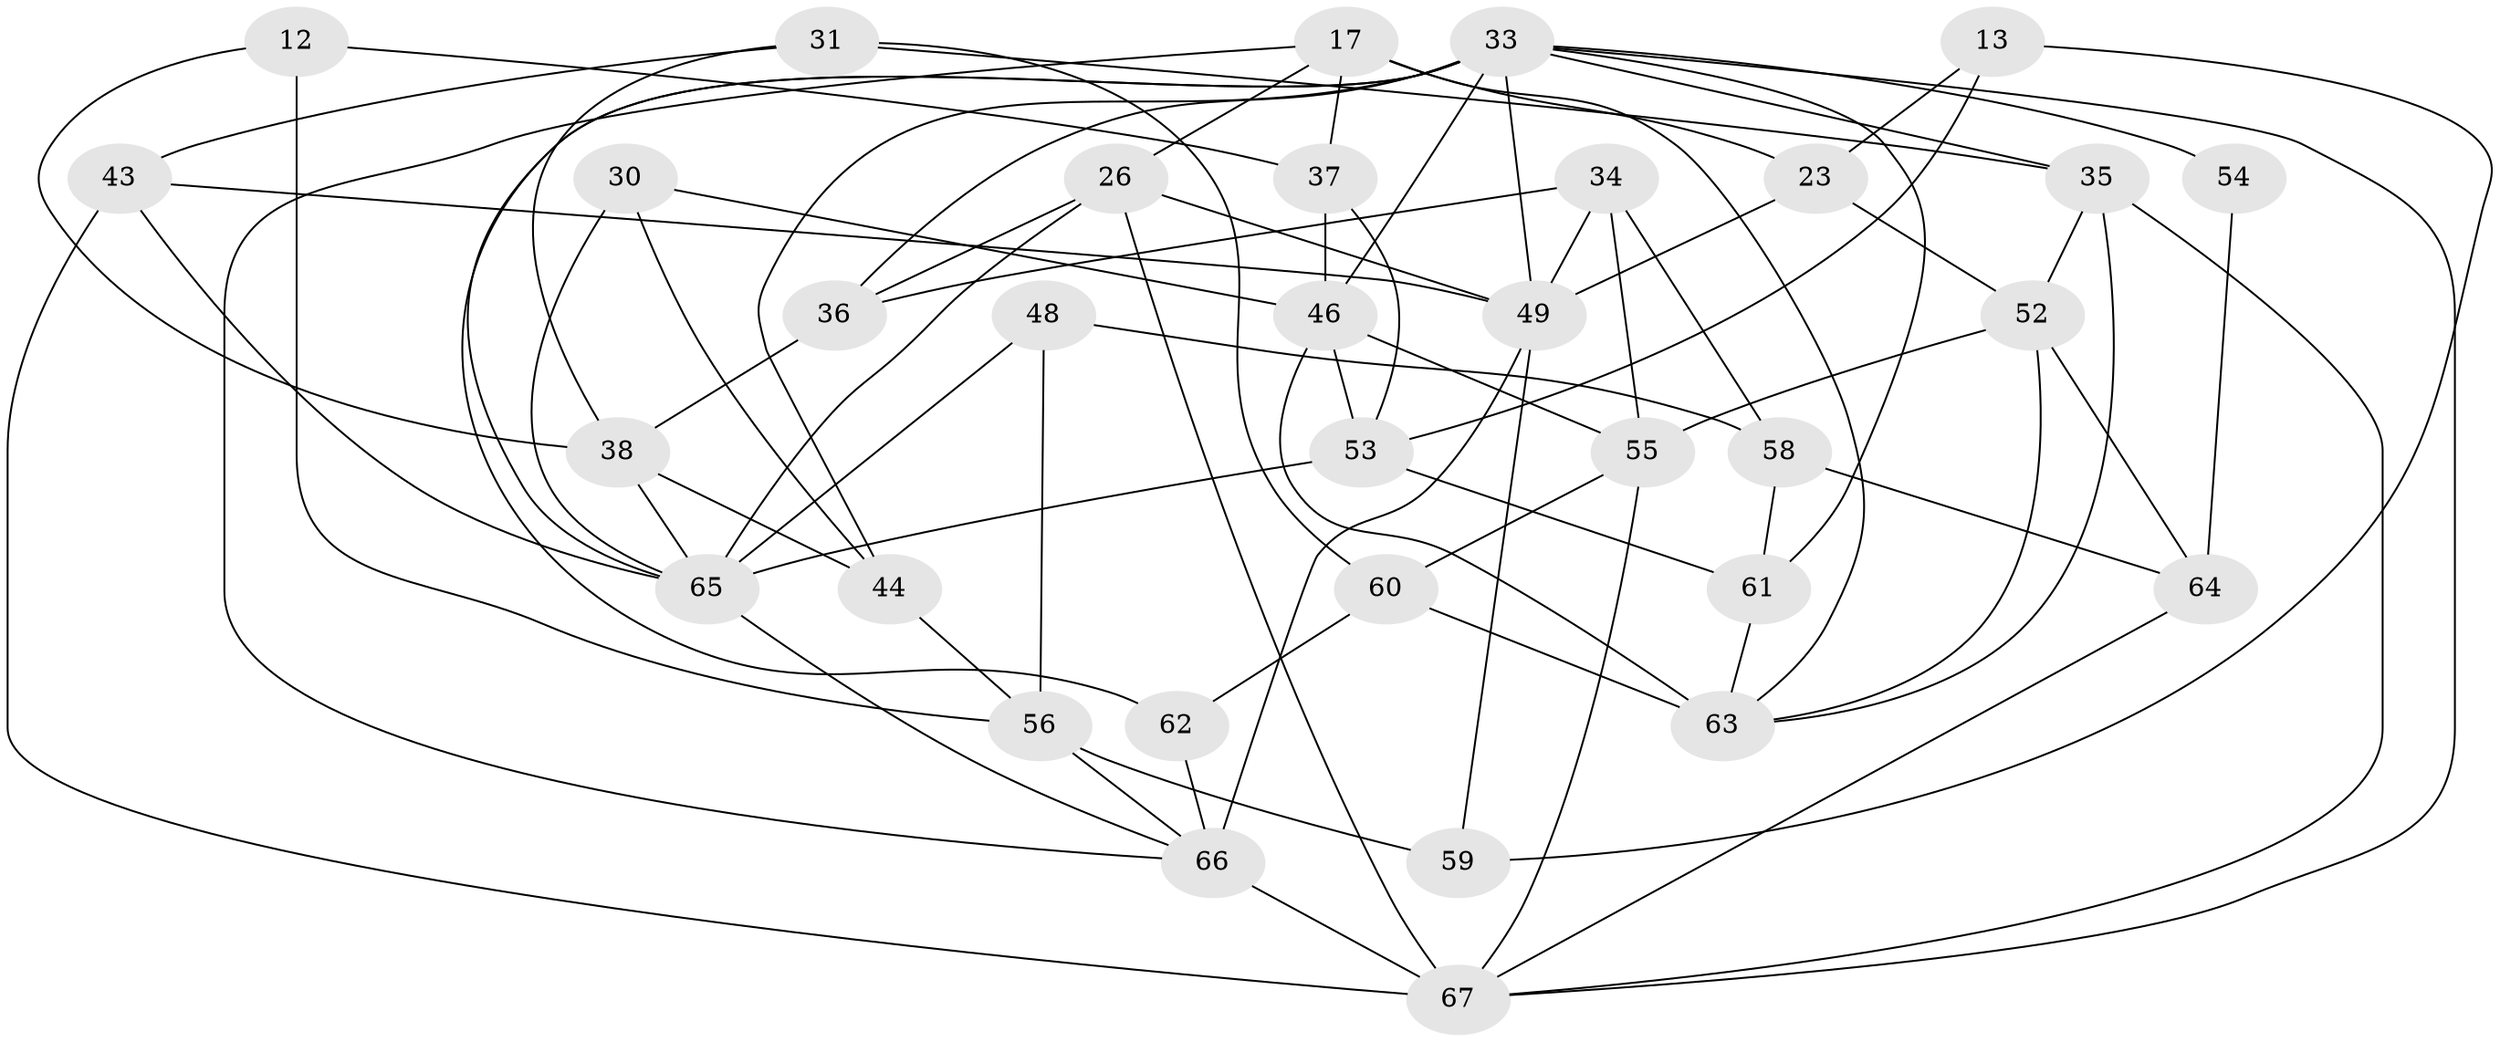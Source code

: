 // original degree distribution, {4: 1.0}
// Generated by graph-tools (version 1.1) at 2025/56/03/09/25 04:56:10]
// undirected, 33 vertices, 77 edges
graph export_dot {
graph [start="1"]
  node [color=gray90,style=filled];
  12;
  13;
  17 [super="+16"];
  23;
  26 [super="+11"];
  30;
  31;
  33 [super="+8+32"];
  34;
  35 [super="+27"];
  36;
  37;
  38 [super="+24"];
  43;
  44;
  46 [super="+21+42"];
  48;
  49 [super="+10+19+45"];
  52 [super="+9"];
  53 [super="+29+47"];
  54;
  55 [super="+14"];
  56 [super="+4+25"];
  58;
  59;
  60 [super="+20"];
  61;
  62;
  63 [super="+39+51"];
  64;
  65 [super="+1+3+6+41"];
  66 [super="+40"];
  67 [super="+57"];
  12 -- 37;
  12 -- 38;
  12 -- 56 [weight=2];
  13 -- 23;
  13 -- 59;
  13 -- 53 [weight=2];
  17 -- 37;
  17 -- 26;
  17 -- 63 [weight=2];
  17 -- 23;
  17 -- 66;
  23 -- 49;
  23 -- 52;
  26 -- 49 [weight=2];
  26 -- 65;
  26 -- 36;
  26 -- 67;
  30 -- 65;
  30 -- 44;
  30 -- 46 [weight=2];
  31 -- 35;
  31 -- 43;
  31 -- 60;
  31 -- 38;
  33 -- 35 [weight=2];
  33 -- 54 [weight=3];
  33 -- 46 [weight=2];
  33 -- 67;
  33 -- 44;
  33 -- 65 [weight=2];
  33 -- 36;
  33 -- 61;
  33 -- 62;
  33 -- 49 [weight=2];
  34 -- 36;
  34 -- 58;
  34 -- 55;
  34 -- 49;
  35 -- 63;
  35 -- 52;
  35 -- 67;
  36 -- 38;
  37 -- 53;
  37 -- 46;
  38 -- 44;
  38 -- 65 [weight=2];
  43 -- 49;
  43 -- 67;
  43 -- 65;
  44 -- 56;
  46 -- 53;
  46 -- 55;
  46 -- 63 [weight=3];
  48 -- 58;
  48 -- 56 [weight=2];
  48 -- 65;
  49 -- 59;
  49 -- 66 [weight=2];
  52 -- 64;
  52 -- 55 [weight=2];
  52 -- 63;
  53 -- 65 [weight=3];
  53 -- 61;
  54 -- 64;
  55 -- 60;
  55 -- 67;
  56 -- 59 [weight=2];
  56 -- 66;
  58 -- 61;
  58 -- 64;
  60 -- 62 [weight=2];
  60 -- 63 [weight=2];
  61 -- 63;
  62 -- 66;
  64 -- 67;
  65 -- 66;
  66 -- 67 [weight=2];
}
